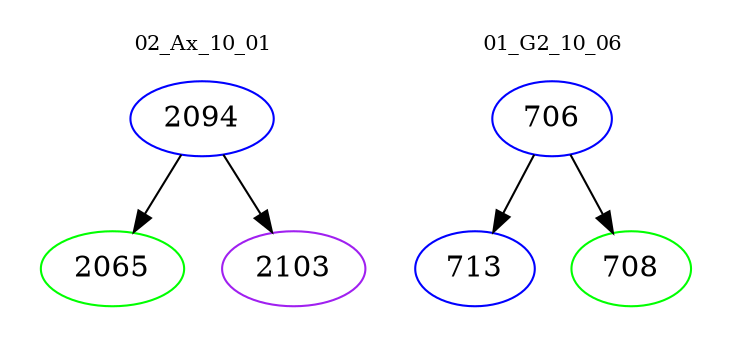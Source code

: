 digraph{
subgraph cluster_0 {
color = white
label = "02_Ax_10_01";
fontsize=10;
T0_2094 [label="2094", color="blue"]
T0_2094 -> T0_2065 [color="black"]
T0_2065 [label="2065", color="green"]
T0_2094 -> T0_2103 [color="black"]
T0_2103 [label="2103", color="purple"]
}
subgraph cluster_1 {
color = white
label = "01_G2_10_06";
fontsize=10;
T1_706 [label="706", color="blue"]
T1_706 -> T1_713 [color="black"]
T1_713 [label="713", color="blue"]
T1_706 -> T1_708 [color="black"]
T1_708 [label="708", color="green"]
}
}
